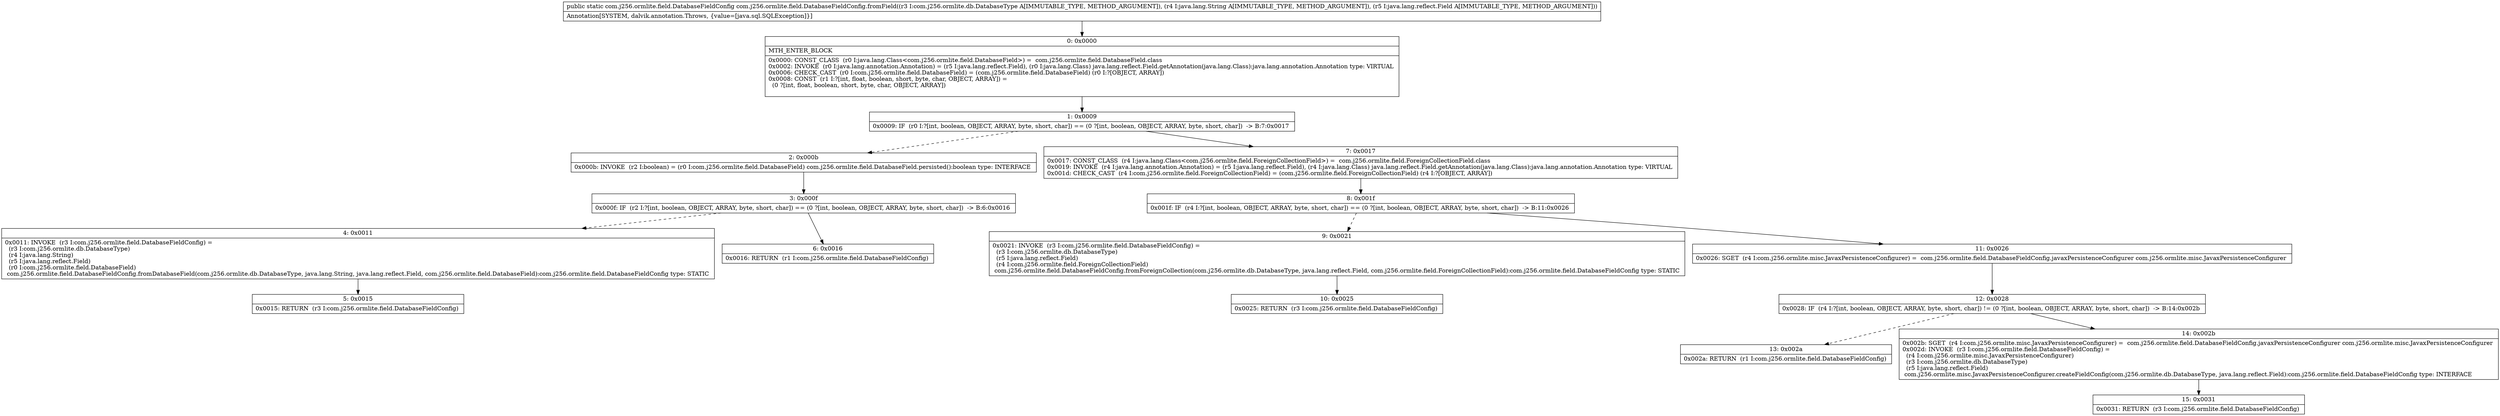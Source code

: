 digraph "CFG forcom.j256.ormlite.field.DatabaseFieldConfig.fromField(Lcom\/j256\/ormlite\/db\/DatabaseType;Ljava\/lang\/String;Ljava\/lang\/reflect\/Field;)Lcom\/j256\/ormlite\/field\/DatabaseFieldConfig;" {
Node_0 [shape=record,label="{0\:\ 0x0000|MTH_ENTER_BLOCK\l|0x0000: CONST_CLASS  (r0 I:java.lang.Class\<com.j256.ormlite.field.DatabaseField\>) =  com.j256.ormlite.field.DatabaseField.class \l0x0002: INVOKE  (r0 I:java.lang.annotation.Annotation) = (r5 I:java.lang.reflect.Field), (r0 I:java.lang.Class) java.lang.reflect.Field.getAnnotation(java.lang.Class):java.lang.annotation.Annotation type: VIRTUAL \l0x0006: CHECK_CAST  (r0 I:com.j256.ormlite.field.DatabaseField) = (com.j256.ormlite.field.DatabaseField) (r0 I:?[OBJECT, ARRAY]) \l0x0008: CONST  (r1 I:?[int, float, boolean, short, byte, char, OBJECT, ARRAY]) = \l  (0 ?[int, float, boolean, short, byte, char, OBJECT, ARRAY])\l \l}"];
Node_1 [shape=record,label="{1\:\ 0x0009|0x0009: IF  (r0 I:?[int, boolean, OBJECT, ARRAY, byte, short, char]) == (0 ?[int, boolean, OBJECT, ARRAY, byte, short, char])  \-\> B:7:0x0017 \l}"];
Node_2 [shape=record,label="{2\:\ 0x000b|0x000b: INVOKE  (r2 I:boolean) = (r0 I:com.j256.ormlite.field.DatabaseField) com.j256.ormlite.field.DatabaseField.persisted():boolean type: INTERFACE \l}"];
Node_3 [shape=record,label="{3\:\ 0x000f|0x000f: IF  (r2 I:?[int, boolean, OBJECT, ARRAY, byte, short, char]) == (0 ?[int, boolean, OBJECT, ARRAY, byte, short, char])  \-\> B:6:0x0016 \l}"];
Node_4 [shape=record,label="{4\:\ 0x0011|0x0011: INVOKE  (r3 I:com.j256.ormlite.field.DatabaseFieldConfig) = \l  (r3 I:com.j256.ormlite.db.DatabaseType)\l  (r4 I:java.lang.String)\l  (r5 I:java.lang.reflect.Field)\l  (r0 I:com.j256.ormlite.field.DatabaseField)\l com.j256.ormlite.field.DatabaseFieldConfig.fromDatabaseField(com.j256.ormlite.db.DatabaseType, java.lang.String, java.lang.reflect.Field, com.j256.ormlite.field.DatabaseField):com.j256.ormlite.field.DatabaseFieldConfig type: STATIC \l}"];
Node_5 [shape=record,label="{5\:\ 0x0015|0x0015: RETURN  (r3 I:com.j256.ormlite.field.DatabaseFieldConfig) \l}"];
Node_6 [shape=record,label="{6\:\ 0x0016|0x0016: RETURN  (r1 I:com.j256.ormlite.field.DatabaseFieldConfig) \l}"];
Node_7 [shape=record,label="{7\:\ 0x0017|0x0017: CONST_CLASS  (r4 I:java.lang.Class\<com.j256.ormlite.field.ForeignCollectionField\>) =  com.j256.ormlite.field.ForeignCollectionField.class \l0x0019: INVOKE  (r4 I:java.lang.annotation.Annotation) = (r5 I:java.lang.reflect.Field), (r4 I:java.lang.Class) java.lang.reflect.Field.getAnnotation(java.lang.Class):java.lang.annotation.Annotation type: VIRTUAL \l0x001d: CHECK_CAST  (r4 I:com.j256.ormlite.field.ForeignCollectionField) = (com.j256.ormlite.field.ForeignCollectionField) (r4 I:?[OBJECT, ARRAY]) \l}"];
Node_8 [shape=record,label="{8\:\ 0x001f|0x001f: IF  (r4 I:?[int, boolean, OBJECT, ARRAY, byte, short, char]) == (0 ?[int, boolean, OBJECT, ARRAY, byte, short, char])  \-\> B:11:0x0026 \l}"];
Node_9 [shape=record,label="{9\:\ 0x0021|0x0021: INVOKE  (r3 I:com.j256.ormlite.field.DatabaseFieldConfig) = \l  (r3 I:com.j256.ormlite.db.DatabaseType)\l  (r5 I:java.lang.reflect.Field)\l  (r4 I:com.j256.ormlite.field.ForeignCollectionField)\l com.j256.ormlite.field.DatabaseFieldConfig.fromForeignCollection(com.j256.ormlite.db.DatabaseType, java.lang.reflect.Field, com.j256.ormlite.field.ForeignCollectionField):com.j256.ormlite.field.DatabaseFieldConfig type: STATIC \l}"];
Node_10 [shape=record,label="{10\:\ 0x0025|0x0025: RETURN  (r3 I:com.j256.ormlite.field.DatabaseFieldConfig) \l}"];
Node_11 [shape=record,label="{11\:\ 0x0026|0x0026: SGET  (r4 I:com.j256.ormlite.misc.JavaxPersistenceConfigurer) =  com.j256.ormlite.field.DatabaseFieldConfig.javaxPersistenceConfigurer com.j256.ormlite.misc.JavaxPersistenceConfigurer \l}"];
Node_12 [shape=record,label="{12\:\ 0x0028|0x0028: IF  (r4 I:?[int, boolean, OBJECT, ARRAY, byte, short, char]) != (0 ?[int, boolean, OBJECT, ARRAY, byte, short, char])  \-\> B:14:0x002b \l}"];
Node_13 [shape=record,label="{13\:\ 0x002a|0x002a: RETURN  (r1 I:com.j256.ormlite.field.DatabaseFieldConfig) \l}"];
Node_14 [shape=record,label="{14\:\ 0x002b|0x002b: SGET  (r4 I:com.j256.ormlite.misc.JavaxPersistenceConfigurer) =  com.j256.ormlite.field.DatabaseFieldConfig.javaxPersistenceConfigurer com.j256.ormlite.misc.JavaxPersistenceConfigurer \l0x002d: INVOKE  (r3 I:com.j256.ormlite.field.DatabaseFieldConfig) = \l  (r4 I:com.j256.ormlite.misc.JavaxPersistenceConfigurer)\l  (r3 I:com.j256.ormlite.db.DatabaseType)\l  (r5 I:java.lang.reflect.Field)\l com.j256.ormlite.misc.JavaxPersistenceConfigurer.createFieldConfig(com.j256.ormlite.db.DatabaseType, java.lang.reflect.Field):com.j256.ormlite.field.DatabaseFieldConfig type: INTERFACE \l}"];
Node_15 [shape=record,label="{15\:\ 0x0031|0x0031: RETURN  (r3 I:com.j256.ormlite.field.DatabaseFieldConfig) \l}"];
MethodNode[shape=record,label="{public static com.j256.ormlite.field.DatabaseFieldConfig com.j256.ormlite.field.DatabaseFieldConfig.fromField((r3 I:com.j256.ormlite.db.DatabaseType A[IMMUTABLE_TYPE, METHOD_ARGUMENT]), (r4 I:java.lang.String A[IMMUTABLE_TYPE, METHOD_ARGUMENT]), (r5 I:java.lang.reflect.Field A[IMMUTABLE_TYPE, METHOD_ARGUMENT]))  | Annotation[SYSTEM, dalvik.annotation.Throws, \{value=[java.sql.SQLException]\}]\l}"];
MethodNode -> Node_0;
Node_0 -> Node_1;
Node_1 -> Node_2[style=dashed];
Node_1 -> Node_7;
Node_2 -> Node_3;
Node_3 -> Node_4[style=dashed];
Node_3 -> Node_6;
Node_4 -> Node_5;
Node_7 -> Node_8;
Node_8 -> Node_9[style=dashed];
Node_8 -> Node_11;
Node_9 -> Node_10;
Node_11 -> Node_12;
Node_12 -> Node_13[style=dashed];
Node_12 -> Node_14;
Node_14 -> Node_15;
}

